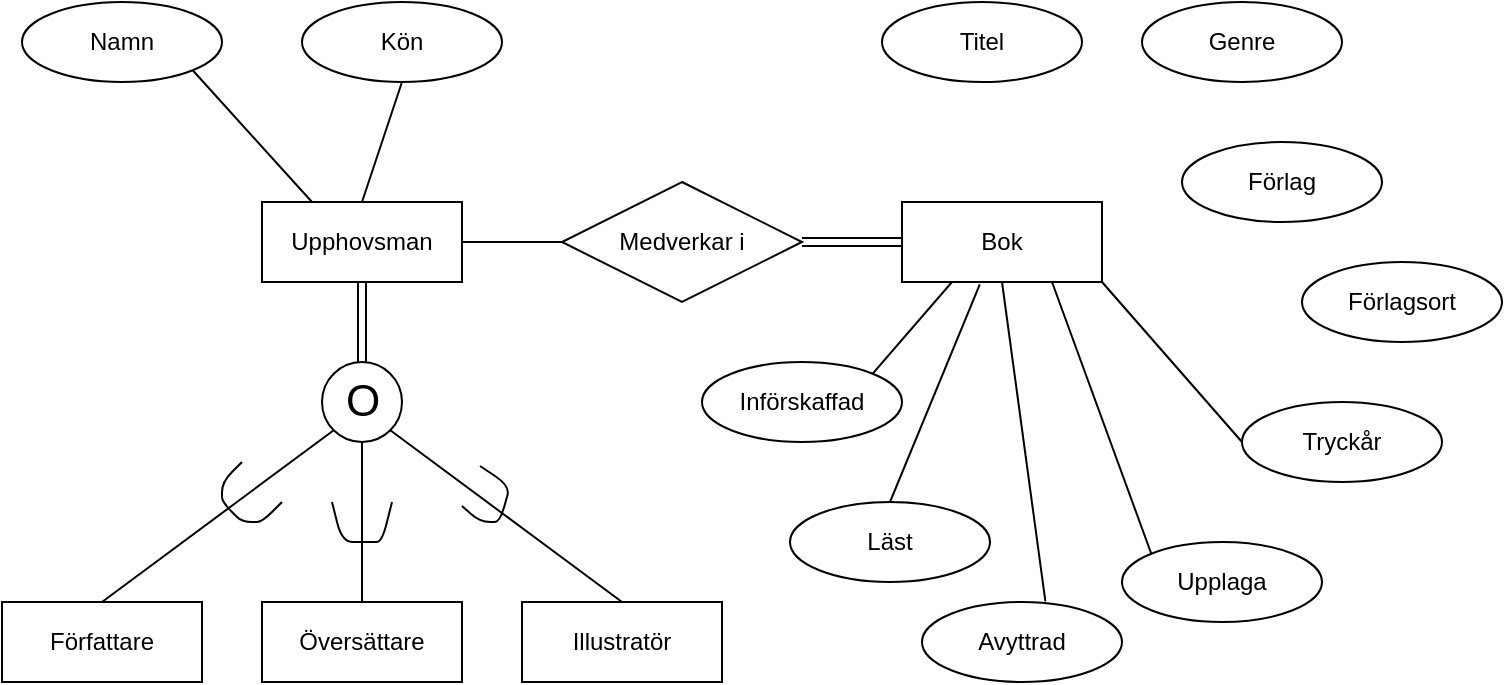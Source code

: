 <mxfile version="14.0.0" type="github">
  <diagram id="R2lEEEUBdFMjLlhIrx00" name="ER">
    <mxGraphModel dx="1144" dy="706" grid="1" gridSize="10" guides="1" tooltips="1" connect="1" arrows="1" fold="1" page="1" pageScale="1" pageWidth="827" pageHeight="1169" math="0" shadow="0" extFonts="Permanent Marker^https://fonts.googleapis.com/css?family=Permanent+Marker">
      <root>
        <mxCell id="0" />
        <mxCell id="1" parent="0" />
        <mxCell id="w_8shTSnqPOaF38knWDM-1" value="Upphovsman" style="whiteSpace=wrap;html=1;align=center;" vertex="1" parent="1">
          <mxGeometry x="150" y="140" width="100" height="40" as="geometry" />
        </mxCell>
        <mxCell id="w_8shTSnqPOaF38knWDM-2" value="Namn" style="ellipse;whiteSpace=wrap;html=1;align=center;" vertex="1" parent="1">
          <mxGeometry x="30" y="40" width="100" height="40" as="geometry" />
        </mxCell>
        <mxCell id="w_8shTSnqPOaF38knWDM-8" value="" style="edgeStyle=orthogonalEdgeStyle;shape=link;rounded=0;orthogonalLoop=1;jettySize=auto;html=1;" edge="1" parent="1" source="w_8shTSnqPOaF38knWDM-4" target="w_8shTSnqPOaF38knWDM-1">
          <mxGeometry relative="1" as="geometry" />
        </mxCell>
        <mxCell id="w_8shTSnqPOaF38knWDM-5" value="Författare" style="whiteSpace=wrap;html=1;align=center;" vertex="1" parent="1">
          <mxGeometry x="20" y="340" width="100" height="40" as="geometry" />
        </mxCell>
        <mxCell id="w_8shTSnqPOaF38knWDM-6" value="Översättare" style="whiteSpace=wrap;html=1;align=center;" vertex="1" parent="1">
          <mxGeometry x="150" y="340" width="100" height="40" as="geometry" />
        </mxCell>
        <mxCell id="w_8shTSnqPOaF38knWDM-7" value="Illustratör" style="whiteSpace=wrap;html=1;align=center;" vertex="1" parent="1">
          <mxGeometry x="280" y="340" width="100" height="40" as="geometry" />
        </mxCell>
        <mxCell id="w_8shTSnqPOaF38knWDM-10" value="" style="endArrow=none;html=1;rounded=0;exitX=0.5;exitY=0;exitDx=0;exitDy=0;entryX=0;entryY=1;entryDx=0;entryDy=0;" edge="1" parent="1" source="w_8shTSnqPOaF38knWDM-5" target="w_8shTSnqPOaF38knWDM-4">
          <mxGeometry relative="1" as="geometry">
            <mxPoint x="270" y="280" as="sourcePoint" />
            <mxPoint x="430" y="280" as="targetPoint" />
          </mxGeometry>
        </mxCell>
        <mxCell id="w_8shTSnqPOaF38knWDM-11" value="" style="endArrow=none;html=1;rounded=0;exitX=0.5;exitY=0;exitDx=0;exitDy=0;entryX=0.5;entryY=1;entryDx=0;entryDy=0;" edge="1" parent="1" source="w_8shTSnqPOaF38knWDM-6" target="w_8shTSnqPOaF38knWDM-4">
          <mxGeometry relative="1" as="geometry">
            <mxPoint x="270" y="280" as="sourcePoint" />
            <mxPoint x="430" y="280" as="targetPoint" />
          </mxGeometry>
        </mxCell>
        <mxCell id="w_8shTSnqPOaF38knWDM-12" value="" style="endArrow=none;html=1;rounded=0;entryX=0.5;entryY=0;entryDx=0;entryDy=0;exitX=1;exitY=1;exitDx=0;exitDy=0;" edge="1" parent="1" source="w_8shTSnqPOaF38knWDM-4" target="w_8shTSnqPOaF38knWDM-7">
          <mxGeometry relative="1" as="geometry">
            <mxPoint x="270" y="280" as="sourcePoint" />
            <mxPoint x="430" y="280" as="targetPoint" />
          </mxGeometry>
        </mxCell>
        <mxCell id="w_8shTSnqPOaF38knWDM-13" value="" style="group" vertex="1" connectable="0" parent="1">
          <mxGeometry x="180" y="220" width="40" height="40" as="geometry" />
        </mxCell>
        <mxCell id="w_8shTSnqPOaF38knWDM-4" value="" style="ellipse;whiteSpace=wrap;html=1;aspect=fixed;" vertex="1" parent="w_8shTSnqPOaF38knWDM-13">
          <mxGeometry width="40" height="40" as="geometry" />
        </mxCell>
        <mxCell id="w_8shTSnqPOaF38knWDM-9" value="&lt;span&gt;&lt;font style=&quot;font-size: 22px&quot;&gt;O&lt;/font&gt;&lt;/span&gt;" style="text;html=1;align=center;verticalAlign=middle;resizable=0;points=[];autosize=1;fontStyle=0" vertex="1" parent="w_8shTSnqPOaF38knWDM-13">
          <mxGeometry x="5" y="10" width="30" height="20" as="geometry" />
        </mxCell>
        <mxCell id="w_8shTSnqPOaF38knWDM-22" value="" style="endArrow=none;html=1;fontSize=26;anchorPointDirection=0;" edge="1" parent="1">
          <mxGeometry width="50" height="50" relative="1" as="geometry">
            <mxPoint x="140" y="270" as="sourcePoint" />
            <mxPoint x="160" y="290" as="targetPoint" />
            <Array as="points">
              <mxPoint x="130" y="280" />
              <mxPoint x="130" y="290" />
              <mxPoint x="140" y="300" />
              <mxPoint x="150" y="300" />
            </Array>
          </mxGeometry>
        </mxCell>
        <mxCell id="w_8shTSnqPOaF38knWDM-33" value="" style="endArrow=none;html=1;fontSize=26;" edge="1" parent="1">
          <mxGeometry width="50" height="50" relative="1" as="geometry">
            <mxPoint x="185" y="290" as="sourcePoint" />
            <mxPoint x="215" y="290" as="targetPoint" />
            <Array as="points">
              <mxPoint x="190" y="310" />
              <mxPoint x="200" y="310" />
              <mxPoint x="210" y="310" />
            </Array>
          </mxGeometry>
        </mxCell>
        <mxCell id="w_8shTSnqPOaF38knWDM-34" value="" style="endArrow=none;html=1;fontSize=26;" edge="1" parent="1">
          <mxGeometry width="50" height="50" relative="1" as="geometry">
            <mxPoint x="250" y="292" as="sourcePoint" />
            <mxPoint x="259" y="272" as="targetPoint" />
            <Array as="points">
              <mxPoint x="259" y="300" />
              <mxPoint x="269" y="300" />
              <mxPoint x="274" y="282" />
            </Array>
          </mxGeometry>
        </mxCell>
        <mxCell id="w_8shTSnqPOaF38knWDM-52" value="" style="edgeStyle=orthogonalEdgeStyle;shape=link;rounded=0;orthogonalLoop=1;jettySize=auto;html=1;fontSize=12;" edge="1" parent="1" source="w_8shTSnqPOaF38knWDM-35" target="w_8shTSnqPOaF38knWDM-37">
          <mxGeometry relative="1" as="geometry" />
        </mxCell>
        <mxCell id="w_8shTSnqPOaF38knWDM-35" value="Medverkar i" style="shape=rhombus;perimeter=rhombusPerimeter;whiteSpace=wrap;html=1;align=center;fontSize=12;" vertex="1" parent="1">
          <mxGeometry x="300" y="130" width="120" height="60" as="geometry" />
        </mxCell>
        <mxCell id="w_8shTSnqPOaF38knWDM-37" value="Bok" style="whiteSpace=wrap;html=1;align=center;fontSize=12;" vertex="1" parent="1">
          <mxGeometry x="470" y="140" width="100" height="40" as="geometry" />
        </mxCell>
        <mxCell id="w_8shTSnqPOaF38knWDM-38" value="" style="endArrow=none;html=1;rounded=0;fontSize=12;exitX=1;exitY=0.5;exitDx=0;exitDy=0;entryX=0;entryY=0.5;entryDx=0;entryDy=0;" edge="1" parent="1" source="w_8shTSnqPOaF38knWDM-1" target="w_8shTSnqPOaF38knWDM-35">
          <mxGeometry relative="1" as="geometry">
            <mxPoint x="260" y="160" as="sourcePoint" />
            <mxPoint x="290" y="270" as="targetPoint" />
          </mxGeometry>
        </mxCell>
        <mxCell id="w_8shTSnqPOaF38knWDM-40" value="" style="endArrow=none;html=1;rounded=0;fontSize=12;exitX=1;exitY=1;exitDx=0;exitDy=0;entryX=0.25;entryY=0;entryDx=0;entryDy=0;" edge="1" parent="1" source="w_8shTSnqPOaF38knWDM-2" target="w_8shTSnqPOaF38knWDM-1">
          <mxGeometry relative="1" as="geometry">
            <mxPoint x="130" y="270" as="sourcePoint" />
            <mxPoint x="290" y="270" as="targetPoint" />
          </mxGeometry>
        </mxCell>
        <mxCell id="w_8shTSnqPOaF38knWDM-41" value="Kön" style="ellipse;whiteSpace=wrap;html=1;align=center;" vertex="1" parent="1">
          <mxGeometry x="170" y="40" width="100" height="40" as="geometry" />
        </mxCell>
        <mxCell id="w_8shTSnqPOaF38knWDM-42" value="" style="endArrow=none;html=1;rounded=0;fontSize=12;exitX=0.5;exitY=0;exitDx=0;exitDy=0;entryX=0.5;entryY=1;entryDx=0;entryDy=0;" edge="1" parent="1" source="w_8shTSnqPOaF38knWDM-1" target="w_8shTSnqPOaF38knWDM-41">
          <mxGeometry relative="1" as="geometry">
            <mxPoint x="130" y="270" as="sourcePoint" />
            <mxPoint x="290" y="270" as="targetPoint" />
          </mxGeometry>
        </mxCell>
        <mxCell id="w_8shTSnqPOaF38knWDM-43" value="Titel" style="ellipse;whiteSpace=wrap;html=1;align=center;" vertex="1" parent="1">
          <mxGeometry x="460" y="40" width="100" height="40" as="geometry" />
        </mxCell>
        <mxCell id="w_8shTSnqPOaF38knWDM-44" value="Genre" style="ellipse;whiteSpace=wrap;html=1;align=center;" vertex="1" parent="1">
          <mxGeometry x="590" y="40" width="100" height="40" as="geometry" />
        </mxCell>
        <mxCell id="w_8shTSnqPOaF38knWDM-45" value="Förlag" style="ellipse;whiteSpace=wrap;html=1;align=center;" vertex="1" parent="1">
          <mxGeometry x="610" y="110" width="100" height="40" as="geometry" />
        </mxCell>
        <mxCell id="w_8shTSnqPOaF38knWDM-46" value="Förlagsort" style="ellipse;whiteSpace=wrap;html=1;align=center;" vertex="1" parent="1">
          <mxGeometry x="670" y="170" width="100" height="40" as="geometry" />
        </mxCell>
        <mxCell id="w_8shTSnqPOaF38knWDM-47" value="Tryckår" style="ellipse;whiteSpace=wrap;html=1;align=center;" vertex="1" parent="1">
          <mxGeometry x="640" y="240" width="100" height="40" as="geometry" />
        </mxCell>
        <mxCell id="w_8shTSnqPOaF38knWDM-48" value="Upplaga" style="ellipse;whiteSpace=wrap;html=1;align=center;" vertex="1" parent="1">
          <mxGeometry x="580" y="310" width="100" height="40" as="geometry" />
        </mxCell>
        <mxCell id="w_8shTSnqPOaF38knWDM-49" value="Införskaffad" style="ellipse;whiteSpace=wrap;html=1;align=center;fontSize=12;" vertex="1" parent="1">
          <mxGeometry x="370" y="220" width="100" height="40" as="geometry" />
        </mxCell>
        <mxCell id="w_8shTSnqPOaF38knWDM-50" value="Läst" style="ellipse;whiteSpace=wrap;html=1;align=center;fontSize=12;" vertex="1" parent="1">
          <mxGeometry x="414" y="290" width="100" height="40" as="geometry" />
        </mxCell>
        <mxCell id="w_8shTSnqPOaF38knWDM-51" value="Avyttrad" style="ellipse;whiteSpace=wrap;html=1;align=center;fontSize=12;" vertex="1" parent="1">
          <mxGeometry x="480" y="340" width="100" height="40" as="geometry" />
        </mxCell>
        <mxCell id="w_8shTSnqPOaF38knWDM-53" value="" style="endArrow=none;html=1;rounded=0;fontSize=12;entryX=0.25;entryY=1;entryDx=0;entryDy=0;exitX=1;exitY=0;exitDx=0;exitDy=0;" edge="1" parent="1" source="w_8shTSnqPOaF38knWDM-49" target="w_8shTSnqPOaF38knWDM-37">
          <mxGeometry relative="1" as="geometry">
            <mxPoint x="130" y="270" as="sourcePoint" />
            <mxPoint x="290" y="270" as="targetPoint" />
          </mxGeometry>
        </mxCell>
        <mxCell id="w_8shTSnqPOaF38knWDM-54" value="" style="endArrow=none;html=1;rounded=0;fontSize=12;entryX=0.5;entryY=0;entryDx=0;entryDy=0;exitX=0.389;exitY=1.029;exitDx=0;exitDy=0;exitPerimeter=0;" edge="1" parent="1" source="w_8shTSnqPOaF38knWDM-37" target="w_8shTSnqPOaF38knWDM-50">
          <mxGeometry relative="1" as="geometry">
            <mxPoint x="130" y="270" as="sourcePoint" />
            <mxPoint x="290" y="270" as="targetPoint" />
          </mxGeometry>
        </mxCell>
        <mxCell id="w_8shTSnqPOaF38knWDM-55" value="" style="endArrow=none;html=1;rounded=0;fontSize=12;entryX=0.617;entryY=-0.007;entryDx=0;entryDy=0;entryPerimeter=0;exitX=0.5;exitY=1;exitDx=0;exitDy=0;" edge="1" parent="1" source="w_8shTSnqPOaF38knWDM-37" target="w_8shTSnqPOaF38knWDM-51">
          <mxGeometry relative="1" as="geometry">
            <mxPoint x="130" y="270" as="sourcePoint" />
            <mxPoint x="290" y="270" as="targetPoint" />
          </mxGeometry>
        </mxCell>
        <mxCell id="w_8shTSnqPOaF38knWDM-56" value="" style="endArrow=none;html=1;rounded=0;fontSize=12;entryX=0;entryY=0;entryDx=0;entryDy=0;exitX=0.75;exitY=1;exitDx=0;exitDy=0;" edge="1" parent="1" source="w_8shTSnqPOaF38knWDM-37" target="w_8shTSnqPOaF38knWDM-48">
          <mxGeometry relative="1" as="geometry">
            <mxPoint x="130" y="270" as="sourcePoint" />
            <mxPoint x="290" y="270" as="targetPoint" />
          </mxGeometry>
        </mxCell>
        <mxCell id="w_8shTSnqPOaF38knWDM-57" value="" style="endArrow=none;html=1;rounded=0;fontSize=12;entryX=0;entryY=0.5;entryDx=0;entryDy=0;exitX=1;exitY=1;exitDx=0;exitDy=0;" edge="1" parent="1" source="w_8shTSnqPOaF38knWDM-37" target="w_8shTSnqPOaF38knWDM-47">
          <mxGeometry relative="1" as="geometry">
            <mxPoint x="130" y="270" as="sourcePoint" />
            <mxPoint x="290" y="270" as="targetPoint" />
          </mxGeometry>
        </mxCell>
      </root>
    </mxGraphModel>
  </diagram>
</mxfile>
